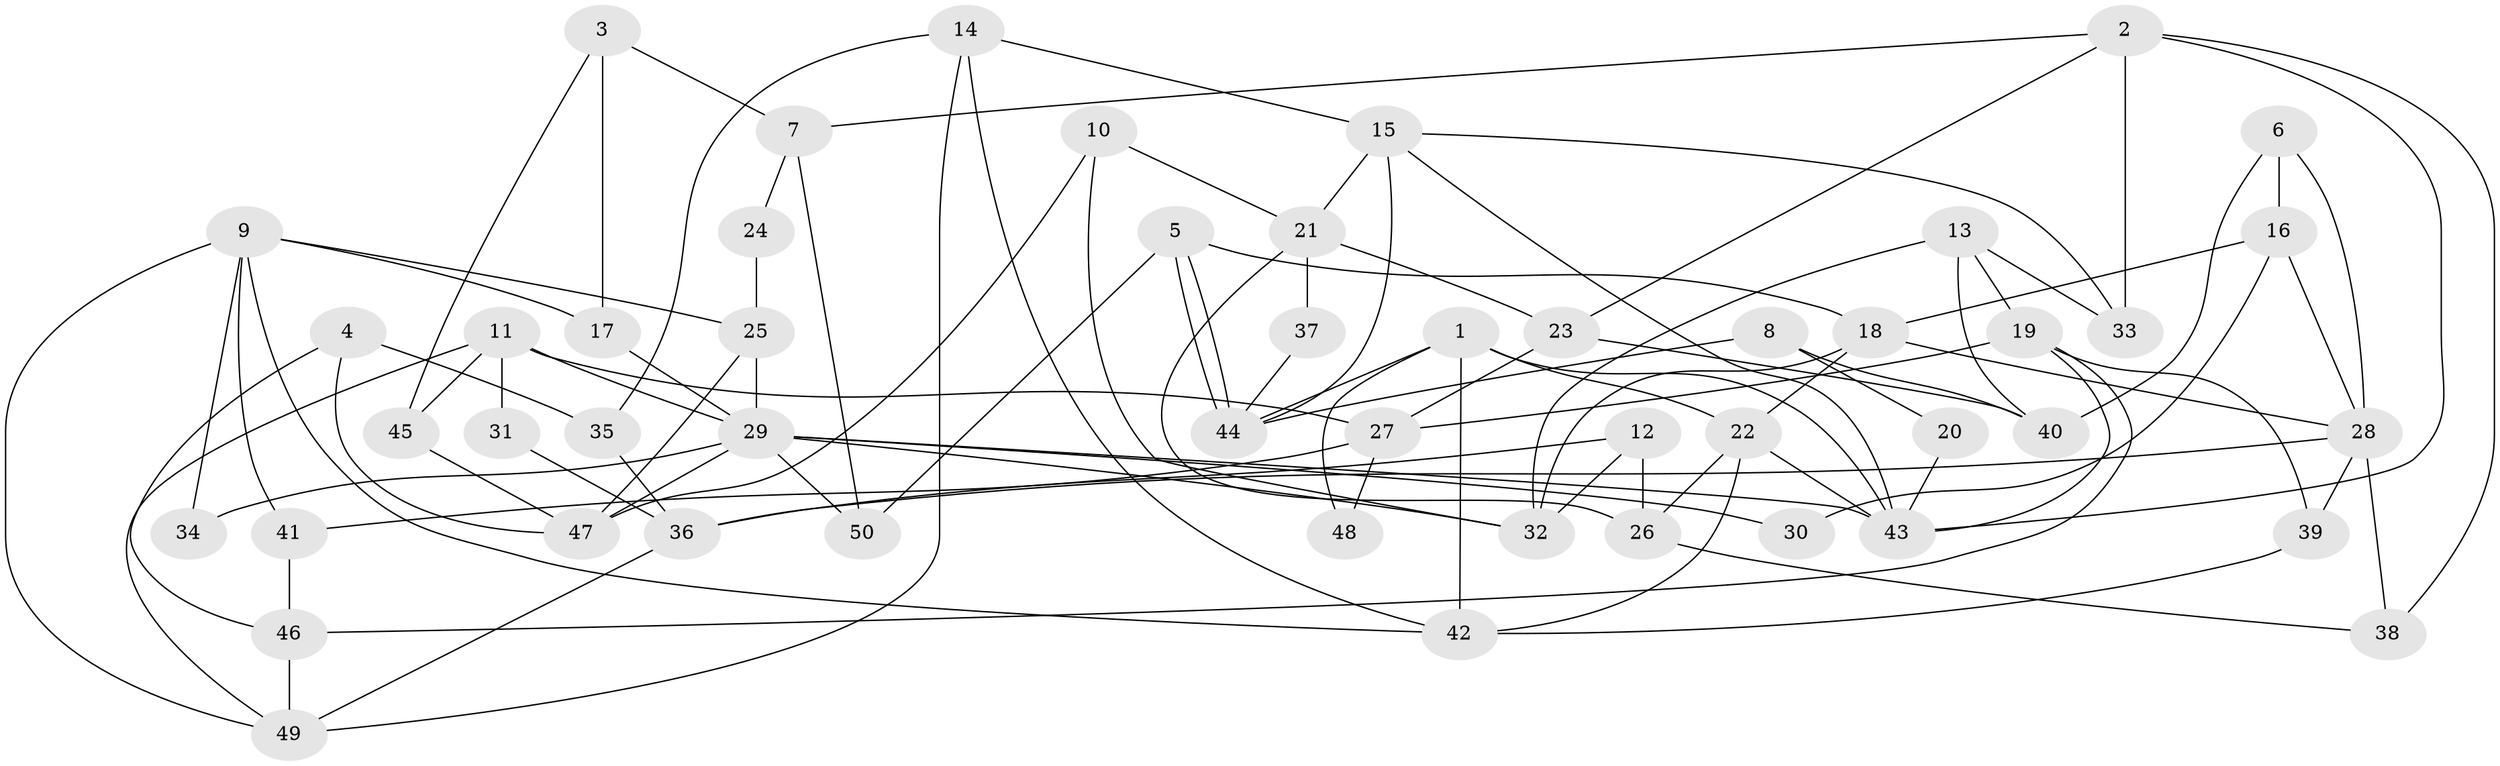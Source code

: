 // coarse degree distribution, {2: 0.23333333333333334, 6: 0.23333333333333334, 4: 0.16666666666666666, 5: 0.13333333333333333, 3: 0.1, 7: 0.1, 8: 0.03333333333333333}
// Generated by graph-tools (version 1.1) at 2025/54/03/04/25 21:54:58]
// undirected, 50 vertices, 100 edges
graph export_dot {
graph [start="1"]
  node [color=gray90,style=filled];
  1;
  2;
  3;
  4;
  5;
  6;
  7;
  8;
  9;
  10;
  11;
  12;
  13;
  14;
  15;
  16;
  17;
  18;
  19;
  20;
  21;
  22;
  23;
  24;
  25;
  26;
  27;
  28;
  29;
  30;
  31;
  32;
  33;
  34;
  35;
  36;
  37;
  38;
  39;
  40;
  41;
  42;
  43;
  44;
  45;
  46;
  47;
  48;
  49;
  50;
  1 -- 44;
  1 -- 43;
  1 -- 22;
  1 -- 42;
  1 -- 48;
  2 -- 33;
  2 -- 23;
  2 -- 7;
  2 -- 38;
  2 -- 43;
  3 -- 7;
  3 -- 45;
  3 -- 17;
  4 -- 35;
  4 -- 47;
  4 -- 46;
  5 -- 18;
  5 -- 44;
  5 -- 44;
  5 -- 50;
  6 -- 28;
  6 -- 16;
  6 -- 40;
  7 -- 50;
  7 -- 24;
  8 -- 40;
  8 -- 44;
  8 -- 20;
  9 -- 41;
  9 -- 42;
  9 -- 17;
  9 -- 25;
  9 -- 34;
  9 -- 49;
  10 -- 32;
  10 -- 21;
  10 -- 47;
  11 -- 29;
  11 -- 49;
  11 -- 27;
  11 -- 31;
  11 -- 45;
  12 -- 32;
  12 -- 36;
  12 -- 26;
  13 -- 40;
  13 -- 32;
  13 -- 19;
  13 -- 33;
  14 -- 49;
  14 -- 42;
  14 -- 15;
  14 -- 35;
  15 -- 43;
  15 -- 21;
  15 -- 33;
  15 -- 44;
  16 -- 28;
  16 -- 18;
  16 -- 30;
  17 -- 29;
  18 -- 22;
  18 -- 28;
  18 -- 32;
  19 -- 43;
  19 -- 27;
  19 -- 39;
  19 -- 46;
  20 -- 43;
  21 -- 26;
  21 -- 23;
  21 -- 37;
  22 -- 43;
  22 -- 26;
  22 -- 42;
  23 -- 27;
  23 -- 40;
  24 -- 25;
  25 -- 29;
  25 -- 47;
  26 -- 38;
  27 -- 41;
  27 -- 48;
  28 -- 39;
  28 -- 38;
  28 -- 36;
  29 -- 47;
  29 -- 30;
  29 -- 32;
  29 -- 34;
  29 -- 43;
  29 -- 50;
  31 -- 36;
  35 -- 36;
  36 -- 49;
  37 -- 44;
  39 -- 42;
  41 -- 46;
  45 -- 47;
  46 -- 49;
}
